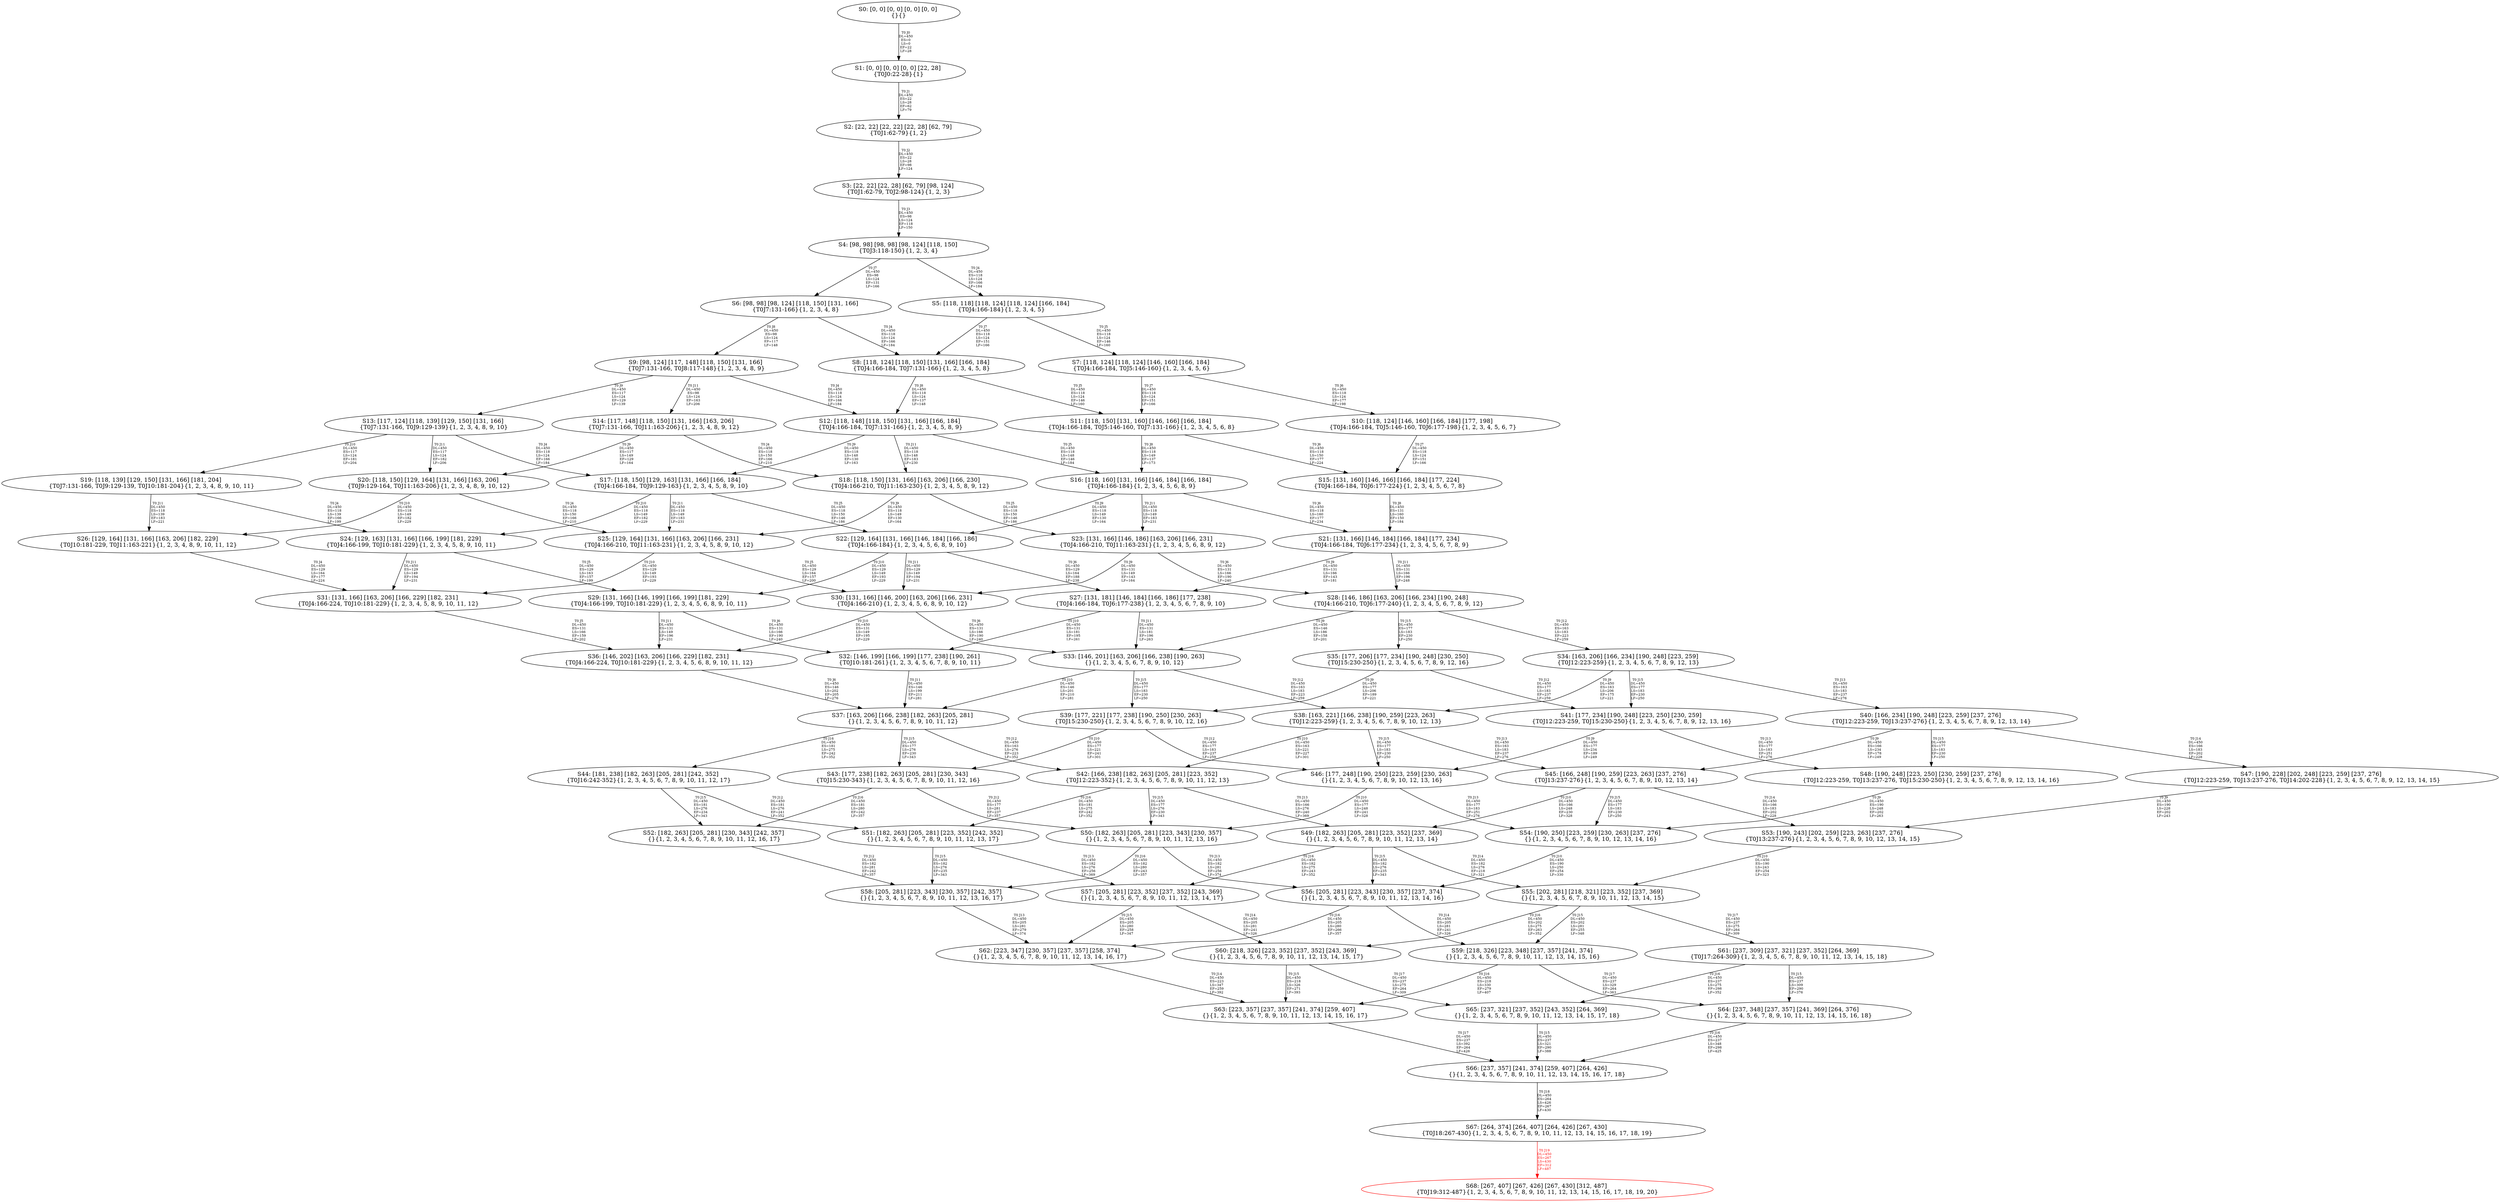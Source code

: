 digraph {
	S0[label="S0: [0, 0] [0, 0] [0, 0] [0, 0] \n{}{}"];
	S1[label="S1: [0, 0] [0, 0] [0, 0] [22, 28] \n{T0J0:22-28}{1}"];
	S2[label="S2: [22, 22] [22, 22] [22, 28] [62, 79] \n{T0J1:62-79}{1, 2}"];
	S3[label="S3: [22, 22] [22, 28] [62, 79] [98, 124] \n{T0J1:62-79, T0J2:98-124}{1, 2, 3}"];
	S4[label="S4: [98, 98] [98, 98] [98, 124] [118, 150] \n{T0J3:118-150}{1, 2, 3, 4}"];
	S5[label="S5: [118, 118] [118, 124] [118, 124] [166, 184] \n{T0J4:166-184}{1, 2, 3, 4, 5}"];
	S6[label="S6: [98, 98] [98, 124] [118, 150] [131, 166] \n{T0J7:131-166}{1, 2, 3, 4, 8}"];
	S7[label="S7: [118, 124] [118, 124] [146, 160] [166, 184] \n{T0J4:166-184, T0J5:146-160}{1, 2, 3, 4, 5, 6}"];
	S8[label="S8: [118, 124] [118, 150] [131, 166] [166, 184] \n{T0J4:166-184, T0J7:131-166}{1, 2, 3, 4, 5, 8}"];
	S9[label="S9: [98, 124] [117, 148] [118, 150] [131, 166] \n{T0J7:131-166, T0J8:117-148}{1, 2, 3, 4, 8, 9}"];
	S10[label="S10: [118, 124] [146, 160] [166, 184] [177, 198] \n{T0J4:166-184, T0J5:146-160, T0J6:177-198}{1, 2, 3, 4, 5, 6, 7}"];
	S11[label="S11: [118, 150] [131, 160] [146, 166] [166, 184] \n{T0J4:166-184, T0J5:146-160, T0J7:131-166}{1, 2, 3, 4, 5, 6, 8}"];
	S12[label="S12: [118, 148] [118, 150] [131, 166] [166, 184] \n{T0J4:166-184, T0J7:131-166}{1, 2, 3, 4, 5, 8, 9}"];
	S13[label="S13: [117, 124] [118, 139] [129, 150] [131, 166] \n{T0J7:131-166, T0J9:129-139}{1, 2, 3, 4, 8, 9, 10}"];
	S14[label="S14: [117, 148] [118, 150] [131, 166] [163, 206] \n{T0J7:131-166, T0J11:163-206}{1, 2, 3, 4, 8, 9, 12}"];
	S15[label="S15: [131, 160] [146, 166] [166, 184] [177, 224] \n{T0J4:166-184, T0J6:177-224}{1, 2, 3, 4, 5, 6, 7, 8}"];
	S16[label="S16: [118, 160] [131, 166] [146, 184] [166, 184] \n{T0J4:166-184}{1, 2, 3, 4, 5, 6, 8, 9}"];
	S17[label="S17: [118, 150] [129, 163] [131, 166] [166, 184] \n{T0J4:166-184, T0J9:129-163}{1, 2, 3, 4, 5, 8, 9, 10}"];
	S18[label="S18: [118, 150] [131, 166] [163, 206] [166, 230] \n{T0J4:166-210, T0J11:163-230}{1, 2, 3, 4, 5, 8, 9, 12}"];
	S19[label="S19: [118, 139] [129, 150] [131, 166] [181, 204] \n{T0J7:131-166, T0J9:129-139, T0J10:181-204}{1, 2, 3, 4, 8, 9, 10, 11}"];
	S20[label="S20: [118, 150] [129, 164] [131, 166] [163, 206] \n{T0J9:129-164, T0J11:163-206}{1, 2, 3, 4, 8, 9, 10, 12}"];
	S21[label="S21: [131, 166] [146, 184] [166, 184] [177, 234] \n{T0J4:166-184, T0J6:177-234}{1, 2, 3, 4, 5, 6, 7, 8, 9}"];
	S22[label="S22: [129, 164] [131, 166] [146, 184] [166, 186] \n{T0J4:166-184}{1, 2, 3, 4, 5, 6, 8, 9, 10}"];
	S23[label="S23: [131, 166] [146, 186] [163, 206] [166, 231] \n{T0J4:166-210, T0J11:163-231}{1, 2, 3, 4, 5, 6, 8, 9, 12}"];
	S24[label="S24: [129, 163] [131, 166] [166, 199] [181, 229] \n{T0J4:166-199, T0J10:181-229}{1, 2, 3, 4, 5, 8, 9, 10, 11}"];
	S25[label="S25: [129, 164] [131, 166] [163, 206] [166, 231] \n{T0J4:166-210, T0J11:163-231}{1, 2, 3, 4, 5, 8, 9, 10, 12}"];
	S26[label="S26: [129, 164] [131, 166] [163, 206] [182, 229] \n{T0J10:181-229, T0J11:163-221}{1, 2, 3, 4, 8, 9, 10, 11, 12}"];
	S27[label="S27: [131, 181] [146, 184] [166, 186] [177, 238] \n{T0J4:166-184, T0J6:177-238}{1, 2, 3, 4, 5, 6, 7, 8, 9, 10}"];
	S28[label="S28: [146, 186] [163, 206] [166, 234] [190, 248] \n{T0J4:166-210, T0J6:177-240}{1, 2, 3, 4, 5, 6, 7, 8, 9, 12}"];
	S29[label="S29: [131, 166] [146, 199] [166, 199] [181, 229] \n{T0J4:166-199, T0J10:181-229}{1, 2, 3, 4, 5, 6, 8, 9, 10, 11}"];
	S30[label="S30: [131, 166] [146, 200] [163, 206] [166, 231] \n{T0J4:166-210}{1, 2, 3, 4, 5, 6, 8, 9, 10, 12}"];
	S31[label="S31: [131, 166] [163, 206] [166, 229] [182, 231] \n{T0J4:166-224, T0J10:181-229}{1, 2, 3, 4, 5, 8, 9, 10, 11, 12}"];
	S32[label="S32: [146, 199] [166, 199] [177, 238] [190, 261] \n{T0J10:181-261}{1, 2, 3, 4, 5, 6, 7, 8, 9, 10, 11}"];
	S33[label="S33: [146, 201] [163, 206] [166, 238] [190, 263] \n{}{1, 2, 3, 4, 5, 6, 7, 8, 9, 10, 12}"];
	S34[label="S34: [163, 206] [166, 234] [190, 248] [223, 259] \n{T0J12:223-259}{1, 2, 3, 4, 5, 6, 7, 8, 9, 12, 13}"];
	S35[label="S35: [177, 206] [177, 234] [190, 248] [230, 250] \n{T0J15:230-250}{1, 2, 3, 4, 5, 6, 7, 8, 9, 12, 16}"];
	S36[label="S36: [146, 202] [163, 206] [166, 229] [182, 231] \n{T0J4:166-224, T0J10:181-229}{1, 2, 3, 4, 5, 6, 8, 9, 10, 11, 12}"];
	S37[label="S37: [163, 206] [166, 238] [182, 263] [205, 281] \n{}{1, 2, 3, 4, 5, 6, 7, 8, 9, 10, 11, 12}"];
	S38[label="S38: [163, 221] [166, 238] [190, 259] [223, 263] \n{T0J12:223-259}{1, 2, 3, 4, 5, 6, 7, 8, 9, 10, 12, 13}"];
	S39[label="S39: [177, 221] [177, 238] [190, 250] [230, 263] \n{T0J15:230-250}{1, 2, 3, 4, 5, 6, 7, 8, 9, 10, 12, 16}"];
	S40[label="S40: [166, 234] [190, 248] [223, 259] [237, 276] \n{T0J12:223-259, T0J13:237-276}{1, 2, 3, 4, 5, 6, 7, 8, 9, 12, 13, 14}"];
	S41[label="S41: [177, 234] [190, 248] [223, 250] [230, 259] \n{T0J12:223-259, T0J15:230-250}{1, 2, 3, 4, 5, 6, 7, 8, 9, 12, 13, 16}"];
	S42[label="S42: [166, 238] [182, 263] [205, 281] [223, 352] \n{T0J12:223-352}{1, 2, 3, 4, 5, 6, 7, 8, 9, 10, 11, 12, 13}"];
	S43[label="S43: [177, 238] [182, 263] [205, 281] [230, 343] \n{T0J15:230-343}{1, 2, 3, 4, 5, 6, 7, 8, 9, 10, 11, 12, 16}"];
	S44[label="S44: [181, 238] [182, 263] [205, 281] [242, 352] \n{T0J16:242-352}{1, 2, 3, 4, 5, 6, 7, 8, 9, 10, 11, 12, 17}"];
	S45[label="S45: [166, 248] [190, 259] [223, 263] [237, 276] \n{T0J13:237-276}{1, 2, 3, 4, 5, 6, 7, 8, 9, 10, 12, 13, 14}"];
	S46[label="S46: [177, 248] [190, 250] [223, 259] [230, 263] \n{}{1, 2, 3, 4, 5, 6, 7, 8, 9, 10, 12, 13, 16}"];
	S47[label="S47: [190, 228] [202, 248] [223, 259] [237, 276] \n{T0J12:223-259, T0J13:237-276, T0J14:202-228}{1, 2, 3, 4, 5, 6, 7, 8, 9, 12, 13, 14, 15}"];
	S48[label="S48: [190, 248] [223, 250] [230, 259] [237, 276] \n{T0J12:223-259, T0J13:237-276, T0J15:230-250}{1, 2, 3, 4, 5, 6, 7, 8, 9, 12, 13, 14, 16}"];
	S49[label="S49: [182, 263] [205, 281] [223, 352] [237, 369] \n{}{1, 2, 3, 4, 5, 6, 7, 8, 9, 10, 11, 12, 13, 14}"];
	S50[label="S50: [182, 263] [205, 281] [223, 343] [230, 357] \n{}{1, 2, 3, 4, 5, 6, 7, 8, 9, 10, 11, 12, 13, 16}"];
	S51[label="S51: [182, 263] [205, 281] [223, 352] [242, 352] \n{}{1, 2, 3, 4, 5, 6, 7, 8, 9, 10, 11, 12, 13, 17}"];
	S52[label="S52: [182, 263] [205, 281] [230, 343] [242, 357] \n{}{1, 2, 3, 4, 5, 6, 7, 8, 9, 10, 11, 12, 16, 17}"];
	S53[label="S53: [190, 243] [202, 259] [223, 263] [237, 276] \n{T0J13:237-276}{1, 2, 3, 4, 5, 6, 7, 8, 9, 10, 12, 13, 14, 15}"];
	S54[label="S54: [190, 250] [223, 259] [230, 263] [237, 276] \n{}{1, 2, 3, 4, 5, 6, 7, 8, 9, 10, 12, 13, 14, 16}"];
	S55[label="S55: [202, 281] [218, 321] [223, 352] [237, 369] \n{}{1, 2, 3, 4, 5, 6, 7, 8, 9, 10, 11, 12, 13, 14, 15}"];
	S56[label="S56: [205, 281] [223, 343] [230, 357] [237, 374] \n{}{1, 2, 3, 4, 5, 6, 7, 8, 9, 10, 11, 12, 13, 14, 16}"];
	S57[label="S57: [205, 281] [223, 352] [237, 352] [243, 369] \n{}{1, 2, 3, 4, 5, 6, 7, 8, 9, 10, 11, 12, 13, 14, 17}"];
	S58[label="S58: [205, 281] [223, 343] [230, 357] [242, 357] \n{}{1, 2, 3, 4, 5, 6, 7, 8, 9, 10, 11, 12, 13, 16, 17}"];
	S59[label="S59: [218, 326] [223, 348] [237, 357] [241, 374] \n{}{1, 2, 3, 4, 5, 6, 7, 8, 9, 10, 11, 12, 13, 14, 15, 16}"];
	S60[label="S60: [218, 326] [223, 352] [237, 352] [243, 369] \n{}{1, 2, 3, 4, 5, 6, 7, 8, 9, 10, 11, 12, 13, 14, 15, 17}"];
	S61[label="S61: [237, 309] [237, 321] [237, 352] [264, 369] \n{T0J17:264-309}{1, 2, 3, 4, 5, 6, 7, 8, 9, 10, 11, 12, 13, 14, 15, 18}"];
	S62[label="S62: [223, 347] [230, 357] [237, 357] [258, 374] \n{}{1, 2, 3, 4, 5, 6, 7, 8, 9, 10, 11, 12, 13, 14, 16, 17}"];
	S63[label="S63: [223, 357] [237, 357] [241, 374] [259, 407] \n{}{1, 2, 3, 4, 5, 6, 7, 8, 9, 10, 11, 12, 13, 14, 15, 16, 17}"];
	S64[label="S64: [237, 348] [237, 357] [241, 369] [264, 376] \n{}{1, 2, 3, 4, 5, 6, 7, 8, 9, 10, 11, 12, 13, 14, 15, 16, 18}"];
	S65[label="S65: [237, 321] [237, 352] [243, 352] [264, 369] \n{}{1, 2, 3, 4, 5, 6, 7, 8, 9, 10, 11, 12, 13, 14, 15, 17, 18}"];
	S66[label="S66: [237, 357] [241, 374] [259, 407] [264, 426] \n{}{1, 2, 3, 4, 5, 6, 7, 8, 9, 10, 11, 12, 13, 14, 15, 16, 17, 18}"];
	S67[label="S67: [264, 374] [264, 407] [264, 426] [267, 430] \n{T0J18:267-430}{1, 2, 3, 4, 5, 6, 7, 8, 9, 10, 11, 12, 13, 14, 15, 16, 17, 18, 19}"];
	S68[label="S68: [267, 407] [267, 426] [267, 430] [312, 487] \n{T0J19:312-487}{1, 2, 3, 4, 5, 6, 7, 8, 9, 10, 11, 12, 13, 14, 15, 16, 17, 18, 19, 20}"];
	S0 -> S1[label="T0 J0\nDL=450\nES=0\nLS=0\nEF=22\nLF=28",fontsize=8];
	S1 -> S2[label="T0 J1\nDL=450\nES=22\nLS=28\nEF=62\nLF=79",fontsize=8];
	S2 -> S3[label="T0 J2\nDL=450\nES=22\nLS=28\nEF=98\nLF=124",fontsize=8];
	S3 -> S4[label="T0 J3\nDL=450\nES=98\nLS=124\nEF=118\nLF=150",fontsize=8];
	S4 -> S5[label="T0 J4\nDL=450\nES=118\nLS=124\nEF=166\nLF=184",fontsize=8];
	S4 -> S6[label="T0 J7\nDL=450\nES=98\nLS=124\nEF=131\nLF=166",fontsize=8];
	S5 -> S7[label="T0 J5\nDL=450\nES=118\nLS=124\nEF=146\nLF=160",fontsize=8];
	S5 -> S8[label="T0 J7\nDL=450\nES=118\nLS=124\nEF=151\nLF=166",fontsize=8];
	S6 -> S8[label="T0 J4\nDL=450\nES=118\nLS=124\nEF=166\nLF=184",fontsize=8];
	S6 -> S9[label="T0 J8\nDL=450\nES=98\nLS=124\nEF=117\nLF=148",fontsize=8];
	S7 -> S10[label="T0 J6\nDL=450\nES=118\nLS=124\nEF=177\nLF=198",fontsize=8];
	S7 -> S11[label="T0 J7\nDL=450\nES=118\nLS=124\nEF=151\nLF=166",fontsize=8];
	S8 -> S11[label="T0 J5\nDL=450\nES=118\nLS=124\nEF=146\nLF=160",fontsize=8];
	S8 -> S12[label="T0 J8\nDL=450\nES=118\nLS=124\nEF=137\nLF=148",fontsize=8];
	S9 -> S12[label="T0 J4\nDL=450\nES=118\nLS=124\nEF=166\nLF=184",fontsize=8];
	S9 -> S13[label="T0 J9\nDL=450\nES=117\nLS=124\nEF=129\nLF=139",fontsize=8];
	S9 -> S14[label="T0 J11\nDL=450\nES=98\nLS=124\nEF=163\nLF=206",fontsize=8];
	S10 -> S15[label="T0 J7\nDL=450\nES=118\nLS=124\nEF=151\nLF=166",fontsize=8];
	S11 -> S15[label="T0 J6\nDL=450\nES=118\nLS=150\nEF=177\nLF=224",fontsize=8];
	S11 -> S16[label="T0 J8\nDL=450\nES=118\nLS=149\nEF=137\nLF=173",fontsize=8];
	S12 -> S16[label="T0 J5\nDL=450\nES=118\nLS=148\nEF=146\nLF=184",fontsize=8];
	S12 -> S17[label="T0 J9\nDL=450\nES=118\nLS=148\nEF=130\nLF=163",fontsize=8];
	S12 -> S18[label="T0 J11\nDL=450\nES=118\nLS=148\nEF=183\nLF=230",fontsize=8];
	S13 -> S17[label="T0 J4\nDL=450\nES=118\nLS=124\nEF=166\nLF=184",fontsize=8];
	S13 -> S19[label="T0 J10\nDL=450\nES=117\nLS=124\nEF=181\nLF=204",fontsize=8];
	S13 -> S20[label="T0 J11\nDL=450\nES=117\nLS=124\nEF=182\nLF=206",fontsize=8];
	S14 -> S18[label="T0 J4\nDL=450\nES=118\nLS=150\nEF=166\nLF=210",fontsize=8];
	S14 -> S20[label="T0 J9\nDL=450\nES=117\nLS=149\nEF=129\nLF=164",fontsize=8];
	S15 -> S21[label="T0 J8\nDL=450\nES=131\nLS=160\nEF=150\nLF=184",fontsize=8];
	S16 -> S21[label="T0 J6\nDL=450\nES=118\nLS=160\nEF=177\nLF=234",fontsize=8];
	S16 -> S22[label="T0 J9\nDL=450\nES=118\nLS=149\nEF=130\nLF=164",fontsize=8];
	S16 -> S23[label="T0 J11\nDL=450\nES=118\nLS=149\nEF=183\nLF=231",fontsize=8];
	S17 -> S22[label="T0 J5\nDL=450\nES=118\nLS=150\nEF=146\nLF=186",fontsize=8];
	S17 -> S24[label="T0 J10\nDL=450\nES=118\nLS=149\nEF=182\nLF=229",fontsize=8];
	S17 -> S25[label="T0 J11\nDL=450\nES=118\nLS=149\nEF=183\nLF=231",fontsize=8];
	S18 -> S23[label="T0 J5\nDL=450\nES=118\nLS=150\nEF=146\nLF=186",fontsize=8];
	S18 -> S25[label="T0 J9\nDL=450\nES=118\nLS=149\nEF=130\nLF=164",fontsize=8];
	S19 -> S24[label="T0 J4\nDL=450\nES=118\nLS=139\nEF=166\nLF=199",fontsize=8];
	S19 -> S26[label="T0 J11\nDL=450\nES=118\nLS=139\nEF=183\nLF=221",fontsize=8];
	S20 -> S25[label="T0 J4\nDL=450\nES=118\nLS=150\nEF=166\nLF=210",fontsize=8];
	S20 -> S26[label="T0 J10\nDL=450\nES=118\nLS=149\nEF=182\nLF=229",fontsize=8];
	S21 -> S27[label="T0 J9\nDL=450\nES=131\nLS=166\nEF=143\nLF=181",fontsize=8];
	S21 -> S28[label="T0 J11\nDL=450\nES=131\nLS=166\nEF=196\nLF=248",fontsize=8];
	S22 -> S27[label="T0 J6\nDL=450\nES=129\nLS=164\nEF=188\nLF=238",fontsize=8];
	S22 -> S29[label="T0 J10\nDL=450\nES=129\nLS=149\nEF=193\nLF=229",fontsize=8];
	S22 -> S30[label="T0 J11\nDL=450\nES=129\nLS=149\nEF=194\nLF=231",fontsize=8];
	S23 -> S28[label="T0 J6\nDL=450\nES=131\nLS=166\nEF=190\nLF=240",fontsize=8];
	S23 -> S30[label="T0 J9\nDL=450\nES=131\nLS=149\nEF=143\nLF=164",fontsize=8];
	S24 -> S29[label="T0 J5\nDL=450\nES=129\nLS=163\nEF=157\nLF=199",fontsize=8];
	S24 -> S31[label="T0 J11\nDL=450\nES=129\nLS=149\nEF=194\nLF=231",fontsize=8];
	S25 -> S30[label="T0 J5\nDL=450\nES=129\nLS=164\nEF=157\nLF=200",fontsize=8];
	S25 -> S31[label="T0 J10\nDL=450\nES=129\nLS=149\nEF=193\nLF=229",fontsize=8];
	S26 -> S31[label="T0 J4\nDL=450\nES=129\nLS=164\nEF=177\nLF=224",fontsize=8];
	S27 -> S32[label="T0 J10\nDL=450\nES=131\nLS=181\nEF=195\nLF=261",fontsize=8];
	S27 -> S33[label="T0 J11\nDL=450\nES=131\nLS=181\nEF=196\nLF=263",fontsize=8];
	S28 -> S33[label="T0 J9\nDL=450\nES=146\nLS=186\nEF=158\nLF=201",fontsize=8];
	S28 -> S34[label="T0 J12\nDL=450\nES=163\nLS=183\nEF=223\nLF=259",fontsize=8];
	S28 -> S35[label="T0 J15\nDL=450\nES=177\nLS=183\nEF=230\nLF=250",fontsize=8];
	S29 -> S32[label="T0 J6\nDL=450\nES=131\nLS=166\nEF=190\nLF=240",fontsize=8];
	S29 -> S36[label="T0 J11\nDL=450\nES=131\nLS=149\nEF=196\nLF=231",fontsize=8];
	S30 -> S33[label="T0 J6\nDL=450\nES=131\nLS=166\nEF=190\nLF=240",fontsize=8];
	S30 -> S36[label="T0 J10\nDL=450\nES=131\nLS=149\nEF=195\nLF=229",fontsize=8];
	S31 -> S36[label="T0 J5\nDL=450\nES=131\nLS=166\nEF=159\nLF=202",fontsize=8];
	S32 -> S37[label="T0 J11\nDL=450\nES=146\nLS=199\nEF=211\nLF=281",fontsize=8];
	S33 -> S37[label="T0 J10\nDL=450\nES=146\nLS=201\nEF=210\nLF=281",fontsize=8];
	S33 -> S38[label="T0 J12\nDL=450\nES=163\nLS=183\nEF=223\nLF=259",fontsize=8];
	S33 -> S39[label="T0 J15\nDL=450\nES=177\nLS=183\nEF=230\nLF=250",fontsize=8];
	S34 -> S38[label="T0 J9\nDL=450\nES=163\nLS=206\nEF=175\nLF=221",fontsize=8];
	S34 -> S40[label="T0 J13\nDL=450\nES=163\nLS=183\nEF=237\nLF=276",fontsize=8];
	S34 -> S41[label="T0 J15\nDL=450\nES=177\nLS=183\nEF=230\nLF=250",fontsize=8];
	S35 -> S39[label="T0 J9\nDL=450\nES=177\nLS=206\nEF=189\nLF=221",fontsize=8];
	S35 -> S41[label="T0 J12\nDL=450\nES=177\nLS=183\nEF=237\nLF=259",fontsize=8];
	S36 -> S37[label="T0 J6\nDL=450\nES=146\nLS=202\nEF=205\nLF=276",fontsize=8];
	S37 -> S42[label="T0 J12\nDL=450\nES=163\nLS=276\nEF=223\nLF=352",fontsize=8];
	S37 -> S43[label="T0 J15\nDL=450\nES=177\nLS=276\nEF=230\nLF=343",fontsize=8];
	S37 -> S44[label="T0 J16\nDL=450\nES=181\nLS=275\nEF=242\nLF=352",fontsize=8];
	S38 -> S42[label="T0 J10\nDL=450\nES=163\nLS=221\nEF=227\nLF=301",fontsize=8];
	S38 -> S45[label="T0 J13\nDL=450\nES=163\nLS=183\nEF=237\nLF=276",fontsize=8];
	S38 -> S46[label="T0 J15\nDL=450\nES=177\nLS=183\nEF=230\nLF=250",fontsize=8];
	S39 -> S43[label="T0 J10\nDL=450\nES=177\nLS=221\nEF=241\nLF=301",fontsize=8];
	S39 -> S46[label="T0 J12\nDL=450\nES=177\nLS=183\nEF=237\nLF=259",fontsize=8];
	S40 -> S45[label="T0 J9\nDL=450\nES=166\nLS=234\nEF=178\nLF=249",fontsize=8];
	S40 -> S47[label="T0 J14\nDL=450\nES=166\nLS=183\nEF=202\nLF=228",fontsize=8];
	S40 -> S48[label="T0 J15\nDL=450\nES=177\nLS=183\nEF=230\nLF=250",fontsize=8];
	S41 -> S46[label="T0 J9\nDL=450\nES=177\nLS=234\nEF=189\nLF=249",fontsize=8];
	S41 -> S48[label="T0 J13\nDL=450\nES=177\nLS=183\nEF=251\nLF=276",fontsize=8];
	S42 -> S49[label="T0 J13\nDL=450\nES=166\nLS=276\nEF=240\nLF=369",fontsize=8];
	S42 -> S50[label="T0 J15\nDL=450\nES=177\nLS=276\nEF=230\nLF=343",fontsize=8];
	S42 -> S51[label="T0 J16\nDL=450\nES=181\nLS=275\nEF=242\nLF=352",fontsize=8];
	S43 -> S50[label="T0 J12\nDL=450\nES=177\nLS=281\nEF=237\nLF=357",fontsize=8];
	S43 -> S52[label="T0 J16\nDL=450\nES=181\nLS=280\nEF=242\nLF=357",fontsize=8];
	S44 -> S51[label="T0 J12\nDL=450\nES=181\nLS=276\nEF=241\nLF=352",fontsize=8];
	S44 -> S52[label="T0 J15\nDL=450\nES=181\nLS=276\nEF=234\nLF=343",fontsize=8];
	S45 -> S49[label="T0 J10\nDL=450\nES=166\nLS=248\nEF=230\nLF=328",fontsize=8];
	S45 -> S53[label="T0 J14\nDL=450\nES=166\nLS=183\nEF=202\nLF=228",fontsize=8];
	S45 -> S54[label="T0 J15\nDL=450\nES=177\nLS=183\nEF=230\nLF=250",fontsize=8];
	S46 -> S50[label="T0 J10\nDL=450\nES=177\nLS=248\nEF=241\nLF=328",fontsize=8];
	S46 -> S54[label="T0 J13\nDL=450\nES=177\nLS=183\nEF=251\nLF=276",fontsize=8];
	S47 -> S53[label="T0 J9\nDL=450\nES=190\nLS=228\nEF=202\nLF=243",fontsize=8];
	S48 -> S54[label="T0 J9\nDL=450\nES=190\nLS=248\nEF=202\nLF=263",fontsize=8];
	S49 -> S55[label="T0 J14\nDL=450\nES=182\nLS=276\nEF=218\nLF=321",fontsize=8];
	S49 -> S56[label="T0 J15\nDL=450\nES=182\nLS=276\nEF=235\nLF=343",fontsize=8];
	S49 -> S57[label="T0 J16\nDL=450\nES=182\nLS=275\nEF=243\nLF=352",fontsize=8];
	S50 -> S56[label="T0 J13\nDL=450\nES=182\nLS=281\nEF=256\nLF=374",fontsize=8];
	S50 -> S58[label="T0 J16\nDL=450\nES=182\nLS=280\nEF=243\nLF=357",fontsize=8];
	S51 -> S57[label="T0 J13\nDL=450\nES=182\nLS=276\nEF=256\nLF=369",fontsize=8];
	S51 -> S58[label="T0 J15\nDL=450\nES=182\nLS=276\nEF=235\nLF=343",fontsize=8];
	S52 -> S58[label="T0 J12\nDL=450\nES=182\nLS=281\nEF=242\nLF=357",fontsize=8];
	S53 -> S55[label="T0 J10\nDL=450\nES=190\nLS=243\nEF=254\nLF=323",fontsize=8];
	S54 -> S56[label="T0 J10\nDL=450\nES=190\nLS=250\nEF=254\nLF=330",fontsize=8];
	S55 -> S59[label="T0 J15\nDL=450\nES=202\nLS=281\nEF=255\nLF=348",fontsize=8];
	S55 -> S60[label="T0 J16\nDL=450\nES=202\nLS=275\nEF=263\nLF=352",fontsize=8];
	S55 -> S61[label="T0 J17\nDL=450\nES=237\nLS=275\nEF=264\nLF=309",fontsize=8];
	S56 -> S59[label="T0 J14\nDL=450\nES=205\nLS=281\nEF=241\nLF=326",fontsize=8];
	S56 -> S62[label="T0 J16\nDL=450\nES=205\nLS=280\nEF=266\nLF=357",fontsize=8];
	S57 -> S60[label="T0 J14\nDL=450\nES=205\nLS=281\nEF=241\nLF=326",fontsize=8];
	S57 -> S62[label="T0 J15\nDL=450\nES=205\nLS=280\nEF=258\nLF=347",fontsize=8];
	S58 -> S62[label="T0 J13\nDL=450\nES=205\nLS=281\nEF=279\nLF=374",fontsize=8];
	S59 -> S63[label="T0 J16\nDL=450\nES=218\nLS=330\nEF=279\nLF=407",fontsize=8];
	S59 -> S64[label="T0 J17\nDL=450\nES=237\nLS=329\nEF=264\nLF=363",fontsize=8];
	S60 -> S63[label="T0 J15\nDL=450\nES=218\nLS=326\nEF=271\nLF=393",fontsize=8];
	S60 -> S65[label="T0 J17\nDL=450\nES=237\nLS=275\nEF=264\nLF=309",fontsize=8];
	S61 -> S64[label="T0 J15\nDL=450\nES=237\nLS=309\nEF=290\nLF=376",fontsize=8];
	S61 -> S65[label="T0 J16\nDL=450\nES=237\nLS=275\nEF=298\nLF=352",fontsize=8];
	S62 -> S63[label="T0 J14\nDL=450\nES=223\nLS=347\nEF=259\nLF=392",fontsize=8];
	S63 -> S66[label="T0 J17\nDL=450\nES=237\nLS=392\nEF=264\nLF=426",fontsize=8];
	S64 -> S66[label="T0 J16\nDL=450\nES=237\nLS=348\nEF=298\nLF=425",fontsize=8];
	S65 -> S66[label="T0 J15\nDL=450\nES=237\nLS=321\nEF=290\nLF=388",fontsize=8];
	S66 -> S67[label="T0 J18\nDL=450\nES=264\nLS=426\nEF=267\nLF=430",fontsize=8];
	S67 -> S68[label="T0 J19\nDL=450\nES=267\nLS=430\nEF=312\nLF=487",color=Red,fontcolor=Red,fontsize=8];
S68[color=Red];
}
